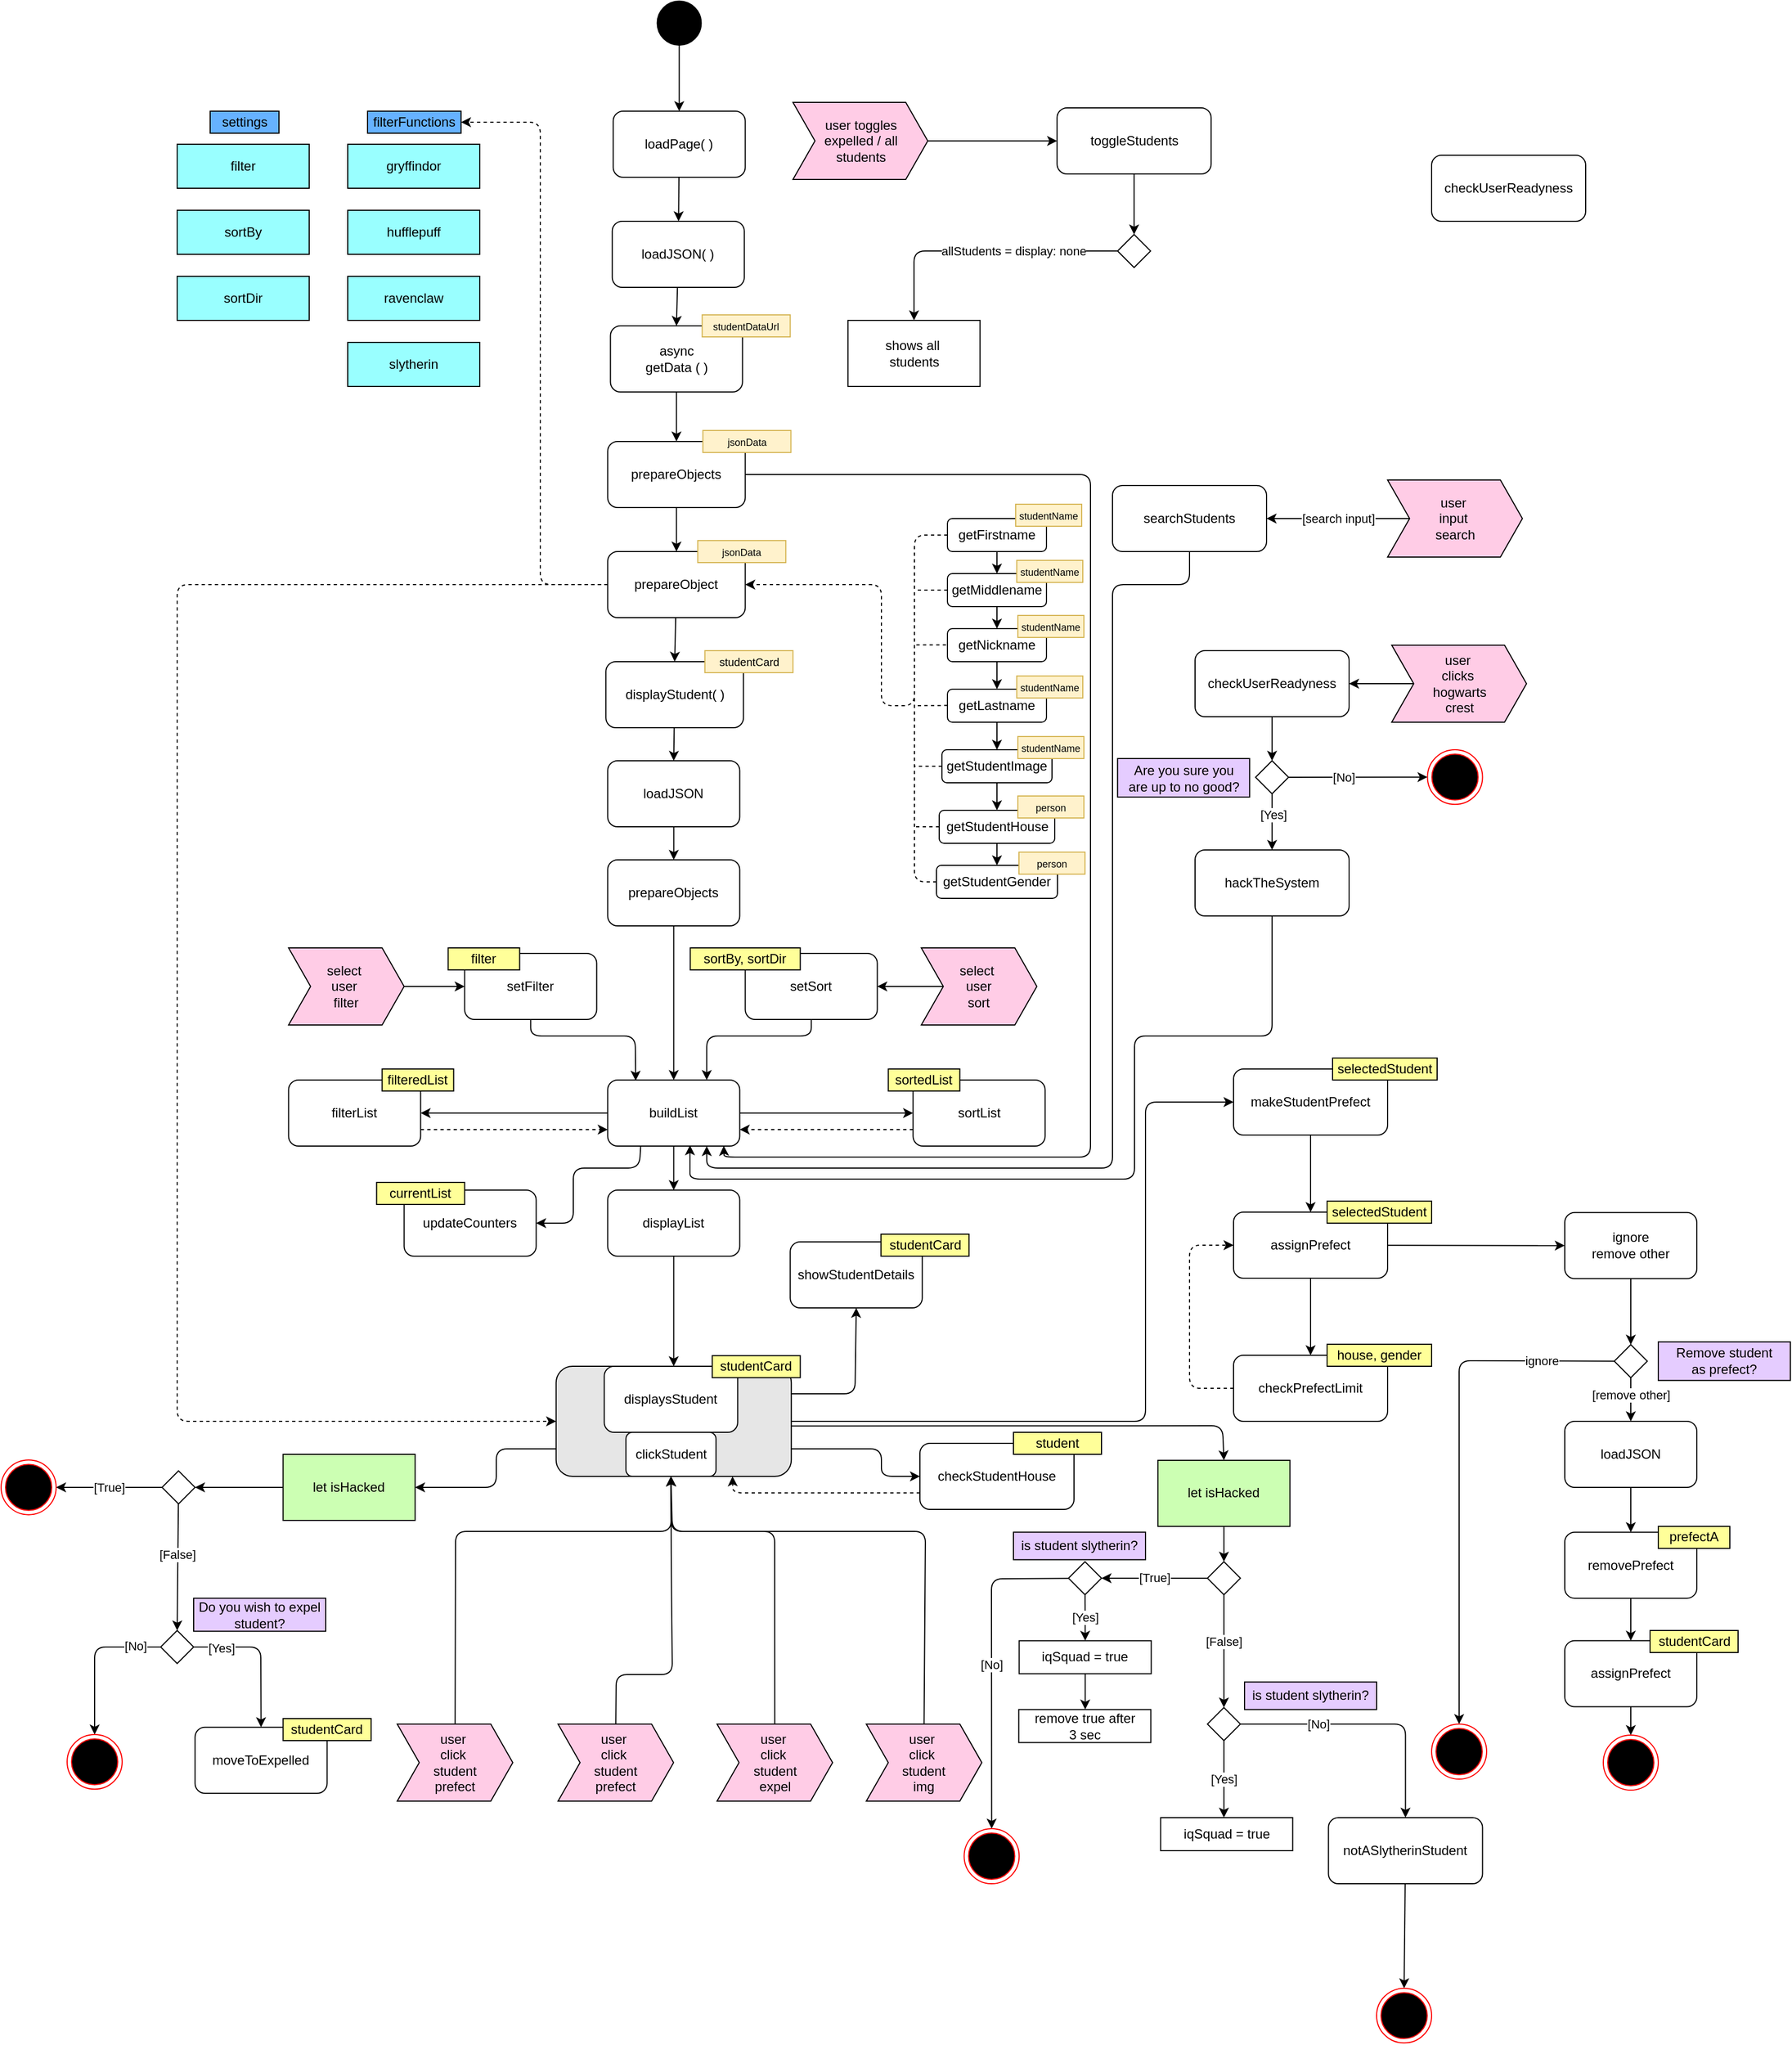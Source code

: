 <mxfile>
    <diagram name="Page-1" id="Lkjmjo3w-PD-YkwlmQaR">
        <mxGraphModel dx="2047" dy="1092" grid="1" gridSize="10" guides="1" tooltips="1" connect="1" arrows="1" fold="1" page="1" pageScale="1" pageWidth="850" pageHeight="1100" math="0" shadow="0">
            <root>
                <mxCell id="0"/>
                <mxCell id="1" parent="0"/>
                <mxCell id="229" style="edgeStyle=none;html=1;exitX=1;exitY=0.5;exitDx=0;exitDy=0;entryX=0;entryY=0.5;entryDx=0;entryDy=0;" parent="1" source="59" target="86" edge="1">
                    <mxGeometry relative="1" as="geometry">
                        <Array as="points">
                            <mxPoint x="1090" y="1530"/>
                            <mxPoint x="1090" y="1240"/>
                        </Array>
                    </mxGeometry>
                </mxCell>
                <mxCell id="291" style="edgeStyle=none;html=1;exitX=1;exitY=0.75;exitDx=0;exitDy=0;entryX=0;entryY=0.5;entryDx=0;entryDy=0;" parent="1" source="59" target="276" edge="1">
                    <mxGeometry relative="1" as="geometry">
                        <Array as="points">
                            <mxPoint x="850" y="1555"/>
                            <mxPoint x="850" y="1580"/>
                        </Array>
                    </mxGeometry>
                </mxCell>
                <mxCell id="326" style="edgeStyle=none;html=1;exitX=1;exitY=0.25;exitDx=0;exitDy=0;entryX=0.5;entryY=1;entryDx=0;entryDy=0;" parent="1" source="59" target="325" edge="1">
                    <mxGeometry relative="1" as="geometry">
                        <Array as="points">
                            <mxPoint x="826" y="1505"/>
                        </Array>
                    </mxGeometry>
                </mxCell>
                <mxCell id="343" style="edgeStyle=none;html=1;exitX=0;exitY=0.75;exitDx=0;exitDy=0;entryX=1;entryY=0.5;entryDx=0;entryDy=0;" edge="1" parent="1" source="59" target="342">
                    <mxGeometry relative="1" as="geometry">
                        <Array as="points">
                            <mxPoint x="500" y="1555"/>
                            <mxPoint x="500" y="1590"/>
                        </Array>
                    </mxGeometry>
                </mxCell>
                <mxCell id="365" style="edgeStyle=none;html=1;exitX=1;exitY=0.543;exitDx=0;exitDy=0;entryX=0.5;entryY=0;entryDx=0;entryDy=0;exitPerimeter=0;" edge="1" parent="1" source="59" target="353">
                    <mxGeometry relative="1" as="geometry">
                        <Array as="points">
                            <mxPoint x="1160" y="1534"/>
                        </Array>
                    </mxGeometry>
                </mxCell>
                <mxCell id="59" value="" style="rounded=1;whiteSpace=wrap;html=1;fillColor=#E6E6E6;" parent="1" vertex="1">
                    <mxGeometry x="554.37" y="1480" width="213.75" height="100" as="geometry"/>
                </mxCell>
                <mxCell id="11" value="" style="edgeStyle=none;html=1;" parent="1" source="2" target="5" edge="1">
                    <mxGeometry relative="1" as="geometry"/>
                </mxCell>
                <mxCell id="2" value="select&amp;nbsp;&lt;br&gt;user&amp;nbsp;&lt;br&gt;filter&lt;br&gt;" style="shape=step;perimeter=stepPerimeter;whiteSpace=wrap;html=1;fixedSize=1;fillColor=#FFCCE6;" parent="1" vertex="1">
                    <mxGeometry x="311.25" y="1100" width="105" height="70" as="geometry"/>
                </mxCell>
                <mxCell id="12" value="" style="edgeStyle=none;html=1;" parent="1" source="4" target="6" edge="1">
                    <mxGeometry relative="1" as="geometry"/>
                </mxCell>
                <mxCell id="4" value="select&amp;nbsp;&lt;br&gt;user&lt;br&gt;sort&lt;br&gt;" style="shape=step;perimeter=stepPerimeter;whiteSpace=wrap;html=1;fixedSize=1;fillColor=#FFCCE6;" parent="1" vertex="1">
                    <mxGeometry x="886.25" y="1100" width="105" height="70" as="geometry"/>
                </mxCell>
                <mxCell id="9" value="" style="edgeStyle=none;html=1;entryX=0.212;entryY=0.01;entryDx=0;entryDy=0;entryPerimeter=0;" parent="1" source="5" target="7" edge="1">
                    <mxGeometry relative="1" as="geometry">
                        <mxPoint x="626.25" y="1200" as="targetPoint"/>
                        <Array as="points">
                            <mxPoint x="531.25" y="1180"/>
                            <mxPoint x="626.25" y="1180"/>
                        </Array>
                    </mxGeometry>
                </mxCell>
                <mxCell id="5" value="setFilter" style="rounded=1;whiteSpace=wrap;html=1;fillColor=#FFFFFF;" parent="1" vertex="1">
                    <mxGeometry x="471.25" y="1105" width="120" height="60" as="geometry"/>
                </mxCell>
                <mxCell id="10" style="edgeStyle=none;html=1;entryX=0.75;entryY=0;entryDx=0;entryDy=0;" parent="1" source="6" target="7" edge="1">
                    <mxGeometry relative="1" as="geometry">
                        <Array as="points">
                            <mxPoint x="786.25" y="1180"/>
                            <mxPoint x="691.25" y="1180"/>
                        </Array>
                    </mxGeometry>
                </mxCell>
                <mxCell id="6" value="setSort" style="rounded=1;whiteSpace=wrap;html=1;fillColor=#FFFFFF;" parent="1" vertex="1">
                    <mxGeometry x="726.25" y="1105" width="120" height="60" as="geometry"/>
                </mxCell>
                <mxCell id="18" style="edgeStyle=none;html=1;entryX=1;entryY=0.5;entryDx=0;entryDy=0;exitX=0;exitY=0.5;exitDx=0;exitDy=0;" parent="1" source="7" target="14" edge="1">
                    <mxGeometry relative="1" as="geometry"/>
                </mxCell>
                <mxCell id="19" style="edgeStyle=none;html=1;entryX=0;entryY=0.5;entryDx=0;entryDy=0;exitX=1;exitY=0.5;exitDx=0;exitDy=0;" parent="1" source="7" target="16" edge="1">
                    <mxGeometry relative="1" as="geometry">
                        <Array as="points"/>
                    </mxGeometry>
                </mxCell>
                <mxCell id="36" value="" style="edgeStyle=none;html=1;" parent="1" source="7" target="35" edge="1">
                    <mxGeometry relative="1" as="geometry"/>
                </mxCell>
                <mxCell id="321" style="edgeStyle=none;html=1;exitX=0.25;exitY=1;exitDx=0;exitDy=0;entryX=1;entryY=0.5;entryDx=0;entryDy=0;" parent="1" source="7" target="320" edge="1">
                    <mxGeometry relative="1" as="geometry">
                        <Array as="points">
                            <mxPoint x="630" y="1300"/>
                            <mxPoint x="570" y="1300"/>
                            <mxPoint x="570" y="1350"/>
                        </Array>
                    </mxGeometry>
                </mxCell>
                <mxCell id="7" value="buildList" style="rounded=1;whiteSpace=wrap;html=1;fillColor=#FFFFFF;" parent="1" vertex="1">
                    <mxGeometry x="601.25" y="1220" width="120" height="60" as="geometry"/>
                </mxCell>
                <mxCell id="14" value="filterList" style="rounded=1;whiteSpace=wrap;html=1;fillColor=#FFFFFF;" parent="1" vertex="1">
                    <mxGeometry x="311.25" y="1220" width="120" height="60" as="geometry"/>
                </mxCell>
                <mxCell id="15" value="filteredList" style="rounded=0;whiteSpace=wrap;html=1;fillColor=#FFFF99;" parent="1" vertex="1">
                    <mxGeometry x="396.25" y="1210" width="65" height="20" as="geometry"/>
                </mxCell>
                <mxCell id="16" value="sortList" style="rounded=1;whiteSpace=wrap;html=1;fillColor=#FFFFFF;" parent="1" vertex="1">
                    <mxGeometry x="878.75" y="1220" width="120" height="60" as="geometry"/>
                </mxCell>
                <mxCell id="33" value="" style="html=1;labelBackgroundColor=#ffffff;startArrow=none;startFill=0;startSize=6;endArrow=classic;endFill=1;endSize=6;jettySize=auto;orthogonalLoop=1;strokeWidth=1;dashed=1;fontSize=14;exitX=0;exitY=0.75;exitDx=0;exitDy=0;entryX=1;entryY=0.75;entryDx=0;entryDy=0;" parent="1" source="16" target="7" edge="1">
                    <mxGeometry width="60" height="60" relative="1" as="geometry">
                        <mxPoint x="796.25" y="1150" as="sourcePoint"/>
                        <mxPoint x="856.25" y="1090" as="targetPoint"/>
                    </mxGeometry>
                </mxCell>
                <mxCell id="34" value="" style="html=1;labelBackgroundColor=#ffffff;startArrow=none;startFill=0;startSize=6;endArrow=classic;endFill=1;endSize=6;jettySize=auto;orthogonalLoop=1;strokeWidth=1;dashed=1;fontSize=14;exitX=1;exitY=0.75;exitDx=0;exitDy=0;entryX=0;entryY=0.75;entryDx=0;entryDy=0;" parent="1" source="14" target="7" edge="1">
                    <mxGeometry width="60" height="60" relative="1" as="geometry">
                        <mxPoint x="618.75" y="1300" as="sourcePoint"/>
                        <mxPoint x="461.25" y="1300" as="targetPoint"/>
                    </mxGeometry>
                </mxCell>
                <mxCell id="55" style="edgeStyle=none;html=1;entryX=0.5;entryY=0;entryDx=0;entryDy=0;" parent="1" source="35" target="59" edge="1">
                    <mxGeometry relative="1" as="geometry">
                        <mxPoint x="660" y="1490" as="targetPoint"/>
                    </mxGeometry>
                </mxCell>
                <mxCell id="35" value="displayList" style="rounded=1;whiteSpace=wrap;html=1;fillColor=#FFFFFF;" parent="1" vertex="1">
                    <mxGeometry x="601.25" y="1320" width="120" height="60" as="geometry"/>
                </mxCell>
                <mxCell id="37" value="filter" style="rounded=0;whiteSpace=wrap;html=1;fillColor=#99FFFF;" parent="1" vertex="1">
                    <mxGeometry x="210" y="370" width="120" height="40" as="geometry"/>
                </mxCell>
                <mxCell id="38" value="sortBy" style="rounded=0;whiteSpace=wrap;html=1;fillColor=#99FFFF;" parent="1" vertex="1">
                    <mxGeometry x="210" y="430" width="120" height="40" as="geometry"/>
                </mxCell>
                <mxCell id="39" value="sortDir" style="rounded=0;whiteSpace=wrap;html=1;fillColor=#99FFFF;" parent="1" vertex="1">
                    <mxGeometry x="210" y="490" width="120" height="40" as="geometry"/>
                </mxCell>
                <mxCell id="40" value="filter" style="rounded=0;whiteSpace=wrap;html=1;fillColor=#FFFF99;" parent="1" vertex="1">
                    <mxGeometry x="456.25" y="1100" width="65" height="20" as="geometry"/>
                </mxCell>
                <mxCell id="44" value="sortedList" style="rounded=0;whiteSpace=wrap;html=1;fillColor=#FFFF99;" parent="1" vertex="1">
                    <mxGeometry x="856.25" y="1210" width="65" height="20" as="geometry"/>
                </mxCell>
                <mxCell id="45" value="settings" style="rounded=0;whiteSpace=wrap;html=1;fillColor=#66B2FF;" parent="1" vertex="1">
                    <mxGeometry x="240" y="340" width="62.5" height="20" as="geometry"/>
                </mxCell>
                <mxCell id="46" value="sortBy, sortDir" style="rounded=0;whiteSpace=wrap;html=1;fillColor=#FFFF99;" parent="1" vertex="1">
                    <mxGeometry x="676.25" y="1100" width="100" height="20" as="geometry"/>
                </mxCell>
                <mxCell id="48" value="" style="edgeStyle=orthogonalEdgeStyle;rounded=0;orthogonalLoop=1;jettySize=auto;html=1;" parent="1" source="49" edge="1">
                    <mxGeometry relative="1" as="geometry">
                        <mxPoint x="661.25" y="1020" as="targetPoint"/>
                    </mxGeometry>
                </mxCell>
                <mxCell id="49" value="loadJSON" style="rounded=1;whiteSpace=wrap;html=1;fillColor=#FFFFFF;" parent="1" vertex="1">
                    <mxGeometry x="601.25" y="930" width="120" height="60" as="geometry"/>
                </mxCell>
                <mxCell id="52" style="edgeStyle=none;html=1;entryX=0.5;entryY=0;entryDx=0;entryDy=0;" parent="1" source="50" target="7" edge="1">
                    <mxGeometry relative="1" as="geometry"/>
                </mxCell>
                <mxCell id="50" value="prepareObjects" style="rounded=1;whiteSpace=wrap;html=1;fillColor=#FFFFFF;" parent="1" vertex="1">
                    <mxGeometry x="601.25" y="1020" width="120" height="60" as="geometry"/>
                </mxCell>
                <mxCell id="53" value="displaysStudent" style="rounded=1;whiteSpace=wrap;html=1;fillColor=#FFFFFF;" parent="1" vertex="1">
                    <mxGeometry x="598.12" y="1480" width="121.25" height="60" as="geometry"/>
                </mxCell>
                <mxCell id="54" value="studentCard" style="rounded=0;whiteSpace=wrap;html=1;fillColor=#FFFF99;" parent="1" vertex="1">
                    <mxGeometry x="696.25" y="1470.36" width="80" height="20" as="geometry"/>
                </mxCell>
                <mxCell id="60" value="clickStudent" style="rounded=1;whiteSpace=wrap;html=1;fillColor=#FFFFFF;" parent="1" vertex="1">
                    <mxGeometry x="617.81" y="1540" width="81.88" height="40" as="geometry"/>
                </mxCell>
                <mxCell id="110" value="" style="edgeStyle=none;html=1;" parent="1" source="86" edge="1">
                    <mxGeometry relative="1" as="geometry">
                        <mxPoint x="1240" y="1340" as="targetPoint"/>
                    </mxGeometry>
                </mxCell>
                <mxCell id="86" value="makeStudentPrefect" style="rounded=1;whiteSpace=wrap;html=1;fillColor=#FFFFFF;" parent="1" vertex="1">
                    <mxGeometry x="1170" y="1210" width="140" height="60" as="geometry"/>
                </mxCell>
                <mxCell id="162" style="edgeStyle=none;html=1;exitX=0;exitY=0.5;exitDx=0;exitDy=0;entryX=0.5;entryY=0;entryDx=0;entryDy=0;startArrow=none;" parent="1" source="179" target="161" edge="1">
                    <mxGeometry relative="1" as="geometry">
                        <Array as="points">
                            <mxPoint x="1375" y="1475"/>
                        </Array>
                    </mxGeometry>
                </mxCell>
                <mxCell id="196" value="ignore" style="edgeLabel;html=1;align=center;verticalAlign=middle;resizable=0;points=[];" parent="162" connectable="0" vertex="1">
                    <mxGeometry x="-0.638" y="1" relative="1" as="geometry">
                        <mxPoint x="19" y="-1" as="offset"/>
                    </mxGeometry>
                </mxCell>
                <mxCell id="197" style="edgeStyle=none;html=1;entryX=0.5;entryY=0;entryDx=0;entryDy=0;" parent="1" source="88" target="179" edge="1">
                    <mxGeometry relative="1" as="geometry"/>
                </mxCell>
                <mxCell id="88" value="ignore&lt;br&gt;remove other" style="rounded=1;whiteSpace=wrap;html=1;fillColor=#FFFFFF;" parent="1" vertex="1">
                    <mxGeometry x="1471" y="1340.36" width="120" height="60" as="geometry"/>
                </mxCell>
                <mxCell id="228" value="" style="edgeStyle=none;html=1;" parent="1" source="109" target="60" edge="1">
                    <mxGeometry relative="1" as="geometry">
                        <Array as="points">
                            <mxPoint x="463" y="1630"/>
                            <mxPoint x="659" y="1630"/>
                        </Array>
                    </mxGeometry>
                </mxCell>
                <mxCell id="109" value="user&amp;nbsp;&lt;br&gt;click&amp;nbsp;&lt;br&gt;student&lt;br&gt;prefect&lt;br&gt;" style="shape=step;perimeter=stepPerimeter;whiteSpace=wrap;html=1;fixedSize=1;fillColor=#FFCCE6;" parent="1" vertex="1">
                    <mxGeometry x="410" y="1805" width="105" height="70" as="geometry"/>
                </mxCell>
                <mxCell id="145" value="" style="edgeStyle=none;html=1;entryX=0;entryY=0.5;entryDx=0;entryDy=0;" parent="1" source="144" target="88" edge="1">
                    <mxGeometry relative="1" as="geometry">
                        <mxPoint x="1350" y="1410" as="targetPoint"/>
                    </mxGeometry>
                </mxCell>
                <mxCell id="153" style="edgeStyle=none;html=1;entryX=0.5;entryY=0;entryDx=0;entryDy=0;" parent="1" source="144" target="148" edge="1">
                    <mxGeometry relative="1" as="geometry"/>
                </mxCell>
                <mxCell id="144" value="assignPrefect" style="rounded=1;whiteSpace=wrap;html=1;fillColor=#FFFFFF;" parent="1" vertex="1">
                    <mxGeometry x="1170" y="1340" width="140" height="60" as="geometry"/>
                </mxCell>
                <mxCell id="148" value="checkPrefectLimit" style="rounded=1;whiteSpace=wrap;html=1;fillColor=#FFFFFF;" parent="1" vertex="1">
                    <mxGeometry x="1170" y="1470" width="140" height="60" as="geometry"/>
                </mxCell>
                <mxCell id="142" value="house, gender" style="rounded=0;whiteSpace=wrap;html=1;fillColor=#FFFF99;" parent="1" vertex="1">
                    <mxGeometry x="1255" y="1460" width="95" height="20" as="geometry"/>
                </mxCell>
                <mxCell id="152" value="" style="html=1;labelBackgroundColor=#ffffff;startArrow=none;startFill=0;startSize=6;endArrow=classic;endFill=1;endSize=6;jettySize=auto;orthogonalLoop=1;strokeWidth=1;dashed=1;fontSize=14;exitX=0;exitY=0.5;exitDx=0;exitDy=0;entryX=0;entryY=0.5;entryDx=0;entryDy=0;" parent="1" source="148" target="144" edge="1">
                    <mxGeometry width="60" height="60" relative="1" as="geometry">
                        <mxPoint x="1000" y="1460" as="sourcePoint"/>
                        <mxPoint x="1130" y="1380" as="targetPoint"/>
                        <Array as="points">
                            <mxPoint x="1130" y="1500"/>
                            <mxPoint x="1130" y="1370"/>
                        </Array>
                    </mxGeometry>
                </mxCell>
                <mxCell id="155" value="selectedStudent" style="rounded=0;whiteSpace=wrap;html=1;fillColor=#FFFF99;" parent="1" vertex="1">
                    <mxGeometry x="1255" y="1330" width="95" height="20" as="geometry"/>
                </mxCell>
                <mxCell id="156" value="selectedStudent" style="rounded=0;whiteSpace=wrap;html=1;fillColor=#FFFF99;" parent="1" vertex="1">
                    <mxGeometry x="1260" y="1200" width="95" height="20" as="geometry"/>
                </mxCell>
                <mxCell id="170" style="edgeStyle=none;html=1;entryX=0.5;entryY=0;entryDx=0;entryDy=0;" parent="1" source="157" target="165" edge="1">
                    <mxGeometry relative="1" as="geometry"/>
                </mxCell>
                <mxCell id="157" value="loadJSON" style="rounded=1;whiteSpace=wrap;html=1;fillColor=#FFFFFF;" parent="1" vertex="1">
                    <mxGeometry x="1471" y="1530" width="120" height="60" as="geometry"/>
                </mxCell>
                <mxCell id="161" value="" style="ellipse;html=1;shape=endState;fillColor=#000000;strokeColor=#ff0000;" parent="1" vertex="1">
                    <mxGeometry x="1350" y="1805.0" width="50" height="50" as="geometry"/>
                </mxCell>
                <mxCell id="171" style="edgeStyle=none;html=1;entryX=0.5;entryY=0;entryDx=0;entryDy=0;" parent="1" source="165" target="167" edge="1">
                    <mxGeometry relative="1" as="geometry"/>
                </mxCell>
                <mxCell id="165" value="removePrefect" style="rounded=1;whiteSpace=wrap;html=1;fillColor=#FFFFFF;" parent="1" vertex="1">
                    <mxGeometry x="1471" y="1630.71" width="120" height="60" as="geometry"/>
                </mxCell>
                <mxCell id="166" value="prefectA" style="rounded=0;whiteSpace=wrap;html=1;fillColor=#FFFF99;" parent="1" vertex="1">
                    <mxGeometry x="1556" y="1625.42" width="65" height="20" as="geometry"/>
                </mxCell>
                <mxCell id="194" value="" style="edgeStyle=none;html=1;" parent="1" source="167" target="192" edge="1">
                    <mxGeometry relative="1" as="geometry"/>
                </mxCell>
                <mxCell id="167" value="assignPrefect" style="rounded=1;whiteSpace=wrap;html=1;fillColor=#FFFFFF;" parent="1" vertex="1">
                    <mxGeometry x="1471" y="1729.29" width="120" height="60" as="geometry"/>
                </mxCell>
                <mxCell id="168" value="studentCard" style="rounded=0;whiteSpace=wrap;html=1;fillColor=#FFFF99;" parent="1" vertex="1">
                    <mxGeometry x="1548.5" y="1720" width="80" height="20" as="geometry"/>
                </mxCell>
                <mxCell id="181" value="" style="edgeStyle=none;html=1;" parent="1" source="179" target="157" edge="1">
                    <mxGeometry relative="1" as="geometry"/>
                </mxCell>
                <mxCell id="182" value="[remove other]" style="edgeLabel;html=1;align=center;verticalAlign=middle;resizable=0;points=[];" parent="181" connectable="0" vertex="1">
                    <mxGeometry x="-0.556" relative="1" as="geometry">
                        <mxPoint y="6" as="offset"/>
                    </mxGeometry>
                </mxCell>
                <mxCell id="179" value="" style="rhombus;whiteSpace=wrap;html=1;fillColor=none;" parent="1" vertex="1">
                    <mxGeometry x="1516" y="1460.36" width="30" height="30" as="geometry"/>
                </mxCell>
                <mxCell id="192" value="" style="ellipse;html=1;shape=endState;fillColor=#000000;strokeColor=#ff0000;" parent="1" vertex="1">
                    <mxGeometry x="1506" y="1815.0" width="50" height="50" as="geometry"/>
                </mxCell>
                <mxCell id="198" value="" style="edgeStyle=orthogonalEdgeStyle;rounded=0;orthogonalLoop=1;jettySize=auto;html=1;fontSize=9;" parent="1" source="199" target="201" edge="1">
                    <mxGeometry relative="1" as="geometry"/>
                </mxCell>
                <mxCell id="199" value="" style="ellipse;whiteSpace=wrap;html=1;aspect=fixed;fillColor=#000000;" parent="1" vertex="1">
                    <mxGeometry x="646.25" y="240" width="40" height="40" as="geometry"/>
                </mxCell>
                <mxCell id="232" value="" style="edgeStyle=none;html=1;" parent="1" source="201" target="203" edge="1">
                    <mxGeometry relative="1" as="geometry"/>
                </mxCell>
                <mxCell id="201" value="loadPage( )" style="rounded=1;whiteSpace=wrap;html=1;fillColor=#FFFFFF;" parent="1" vertex="1">
                    <mxGeometry x="606.25" y="340" width="120" height="60" as="geometry"/>
                </mxCell>
                <mxCell id="234" style="edgeStyle=none;html=1;entryX=0.5;entryY=0;entryDx=0;entryDy=0;" parent="1" source="203" target="205" edge="1">
                    <mxGeometry relative="1" as="geometry"/>
                </mxCell>
                <mxCell id="203" value="loadJSON( )" style="rounded=1;whiteSpace=wrap;html=1;fillColor=#FFFFFF;" parent="1" vertex="1">
                    <mxGeometry x="605.38" y="440" width="120" height="60" as="geometry"/>
                </mxCell>
                <mxCell id="235" style="edgeStyle=none;html=1;entryX=0.5;entryY=0;entryDx=0;entryDy=0;" parent="1" source="205" target="209" edge="1">
                    <mxGeometry relative="1" as="geometry"/>
                </mxCell>
                <mxCell id="205" value="async&lt;br&gt;getData ( )" style="rounded=1;whiteSpace=wrap;html=1;fillColor=#FFFFFF;" parent="1" vertex="1">
                    <mxGeometry x="603.75" y="535" width="120" height="60" as="geometry"/>
                </mxCell>
                <mxCell id="236" style="edgeStyle=none;html=1;entryX=0.5;entryY=0;entryDx=0;entryDy=0;" parent="1" source="209" target="226" edge="1">
                    <mxGeometry relative="1" as="geometry"/>
                </mxCell>
                <mxCell id="239" style="edgeStyle=none;html=1;entryX=0.879;entryY=0.996;entryDx=0;entryDy=0;exitX=1;exitY=0.5;exitDx=0;exitDy=0;entryPerimeter=0;" parent="1" source="209" target="7" edge="1">
                    <mxGeometry relative="1" as="geometry">
                        <Array as="points">
                            <mxPoint x="1040" y="670"/>
                            <mxPoint x="1040" y="1290"/>
                            <mxPoint x="707" y="1290"/>
                        </Array>
                    </mxGeometry>
                </mxCell>
                <mxCell id="209" value="prepareObjects" style="rounded=1;whiteSpace=wrap;html=1;fillColor=#FFFFFF;" parent="1" vertex="1">
                    <mxGeometry x="601.25" y="640" width="125" height="60" as="geometry"/>
                </mxCell>
                <mxCell id="210" value="&lt;font style=&quot;font-size: 9px;&quot;&gt;jsonData&lt;/font&gt;" style="rounded=0;whiteSpace=wrap;html=1;fillColor=#fff2cc;strokeColor=#d6b656;" parent="1" vertex="1">
                    <mxGeometry x="687.75" y="630" width="80" height="20" as="geometry"/>
                </mxCell>
                <mxCell id="238" style="edgeStyle=none;html=1;entryX=0.5;entryY=0;entryDx=0;entryDy=0;" parent="1" source="213" target="49" edge="1">
                    <mxGeometry relative="1" as="geometry"/>
                </mxCell>
                <mxCell id="213" value="displayStudent( )" style="rounded=1;whiteSpace=wrap;html=1;fillColor=#FFFFFF;" parent="1" vertex="1">
                    <mxGeometry x="599.62" y="840" width="125" height="60" as="geometry"/>
                </mxCell>
                <mxCell id="214" value="&lt;font size=&quot;1&quot;&gt;studentCard&lt;/font&gt;" style="rounded=0;whiteSpace=wrap;html=1;fillColor=#fff2cc;strokeColor=#d6b656;" parent="1" vertex="1">
                    <mxGeometry x="689.62" y="830" width="80" height="20" as="geometry"/>
                </mxCell>
                <mxCell id="215" value="&lt;font style=&quot;font-size: 9px;&quot;&gt;studentDataUrl&lt;/font&gt;" style="rounded=0;whiteSpace=wrap;html=1;fillColor=#fff2cc;strokeColor=#d6b656;" parent="1" vertex="1">
                    <mxGeometry x="687.12" y="525" width="80" height="20" as="geometry"/>
                </mxCell>
                <mxCell id="221" value="gryffindor" style="rounded=0;whiteSpace=wrap;html=1;fillColor=#99FFFF;" parent="1" vertex="1">
                    <mxGeometry x="365" y="370" width="120" height="40" as="geometry"/>
                </mxCell>
                <mxCell id="222" value="hufflepuff" style="rounded=0;whiteSpace=wrap;html=1;fillColor=#99FFFF;" parent="1" vertex="1">
                    <mxGeometry x="365" y="430" width="120" height="40" as="geometry"/>
                </mxCell>
                <mxCell id="223" value="ravenclaw" style="rounded=0;whiteSpace=wrap;html=1;fillColor=#99FFFF;" parent="1" vertex="1">
                    <mxGeometry x="365" y="490" width="120" height="40" as="geometry"/>
                </mxCell>
                <mxCell id="224" value="filterFunctions" style="rounded=0;whiteSpace=wrap;html=1;fillColor=#66B2FF;" parent="1" vertex="1">
                    <mxGeometry x="383" y="340" width="85" height="20" as="geometry"/>
                </mxCell>
                <mxCell id="225" value="slytherin" style="rounded=0;whiteSpace=wrap;html=1;fillColor=#99FFFF;" parent="1" vertex="1">
                    <mxGeometry x="365" y="550" width="120" height="40" as="geometry"/>
                </mxCell>
                <mxCell id="237" style="edgeStyle=none;html=1;entryX=0.5;entryY=0;entryDx=0;entryDy=0;" parent="1" source="226" target="213" edge="1">
                    <mxGeometry relative="1" as="geometry"/>
                </mxCell>
                <mxCell id="226" value="prepareObject" style="rounded=1;whiteSpace=wrap;html=1;fillColor=#FFFFFF;" parent="1" vertex="1">
                    <mxGeometry x="601.25" y="740" width="125" height="60" as="geometry"/>
                </mxCell>
                <mxCell id="227" value="&lt;font style=&quot;font-size: 9px;&quot;&gt;jsonData&lt;/font&gt;" style="rounded=0;whiteSpace=wrap;html=1;fillColor=#fff2cc;strokeColor=#d6b656;" parent="1" vertex="1">
                    <mxGeometry x="683.12" y="730" width="80" height="20" as="geometry"/>
                </mxCell>
                <mxCell id="231" value="" style="html=1;labelBackgroundColor=#ffffff;startArrow=none;startFill=0;startSize=6;endArrow=classic;endFill=1;endSize=6;jettySize=auto;orthogonalLoop=1;strokeWidth=1;dashed=1;fontSize=14;exitX=0;exitY=0.5;exitDx=0;exitDy=0;entryX=1;entryY=0.5;entryDx=0;entryDy=0;" parent="1" source="226" target="224" edge="1">
                    <mxGeometry width="60" height="60" relative="1" as="geometry">
                        <mxPoint x="490" y="990" as="sourcePoint"/>
                        <mxPoint x="510" y="340" as="targetPoint"/>
                        <Array as="points">
                            <mxPoint x="540" y="770"/>
                            <mxPoint x="540" y="350"/>
                        </Array>
                    </mxGeometry>
                </mxCell>
                <mxCell id="240" value="" style="html=1;labelBackgroundColor=#ffffff;startArrow=none;startFill=0;startSize=6;endArrow=classic;endFill=1;endSize=6;jettySize=auto;orthogonalLoop=1;strokeWidth=1;dashed=1;fontSize=14;exitX=0;exitY=0.5;exitDx=0;exitDy=0;entryX=0;entryY=0.5;entryDx=0;entryDy=0;" parent="1" source="226" target="59" edge="1">
                    <mxGeometry width="60" height="60" relative="1" as="geometry">
                        <mxPoint x="310" y="660" as="sourcePoint"/>
                        <mxPoint x="370" y="600" as="targetPoint"/>
                        <Array as="points">
                            <mxPoint x="210" y="770"/>
                            <mxPoint x="210" y="1530"/>
                        </Array>
                    </mxGeometry>
                </mxCell>
                <mxCell id="252" style="edgeStyle=none;html=1;entryX=0.5;entryY=0;entryDx=0;entryDy=0;" parent="1" source="241" target="242" edge="1">
                    <mxGeometry relative="1" as="geometry"/>
                </mxCell>
                <mxCell id="241" value="getFirstname" style="rounded=1;whiteSpace=wrap;html=1;fillColor=#FFFFFF;" parent="1" vertex="1">
                    <mxGeometry x="910" y="710" width="90" height="30" as="geometry"/>
                </mxCell>
                <mxCell id="253" style="edgeStyle=none;html=1;entryX=0.5;entryY=0;entryDx=0;entryDy=0;" parent="1" source="242" target="243" edge="1">
                    <mxGeometry relative="1" as="geometry"/>
                </mxCell>
                <mxCell id="242" value="getMiddlename" style="rounded=1;whiteSpace=wrap;html=1;fillColor=#FFFFFF;" parent="1" vertex="1">
                    <mxGeometry x="910" y="760" width="90" height="30" as="geometry"/>
                </mxCell>
                <mxCell id="254" style="edgeStyle=none;html=1;" parent="1" source="243" target="244" edge="1">
                    <mxGeometry relative="1" as="geometry"/>
                </mxCell>
                <mxCell id="243" value="getNickname" style="rounded=1;whiteSpace=wrap;html=1;fillColor=#FFFFFF;" parent="1" vertex="1">
                    <mxGeometry x="910" y="810" width="90" height="30" as="geometry"/>
                </mxCell>
                <mxCell id="255" style="edgeStyle=none;html=1;entryX=0.5;entryY=0;entryDx=0;entryDy=0;" parent="1" source="244" target="245" edge="1">
                    <mxGeometry relative="1" as="geometry"/>
                </mxCell>
                <mxCell id="244" value="getLastname" style="rounded=1;whiteSpace=wrap;html=1;fillColor=#FFFFFF;" parent="1" vertex="1">
                    <mxGeometry x="910" y="865" width="90" height="30" as="geometry"/>
                </mxCell>
                <mxCell id="256" style="edgeStyle=none;html=1;entryX=0.5;entryY=0;entryDx=0;entryDy=0;" parent="1" source="245" target="246" edge="1">
                    <mxGeometry relative="1" as="geometry"/>
                </mxCell>
                <mxCell id="245" value="getStudentImage" style="rounded=1;whiteSpace=wrap;html=1;fillColor=#FFFFFF;" parent="1" vertex="1">
                    <mxGeometry x="905" y="920" width="100" height="30" as="geometry"/>
                </mxCell>
                <mxCell id="257" style="edgeStyle=none;html=1;" parent="1" source="246" target="247" edge="1">
                    <mxGeometry relative="1" as="geometry"/>
                </mxCell>
                <mxCell id="246" value="getStudentHouse" style="rounded=1;whiteSpace=wrap;html=1;fillColor=#FFFFFF;" parent="1" vertex="1">
                    <mxGeometry x="902.5" y="975" width="105" height="30" as="geometry"/>
                </mxCell>
                <mxCell id="247" value="getStudentGender" style="rounded=1;whiteSpace=wrap;html=1;fillColor=#FFFFFF;" parent="1" vertex="1">
                    <mxGeometry x="900" y="1025" width="110" height="30" as="geometry"/>
                </mxCell>
                <mxCell id="258" value="" style="html=1;labelBackgroundColor=#ffffff;startArrow=none;startFill=0;startSize=6;endArrow=classic;endFill=1;endSize=6;jettySize=auto;orthogonalLoop=1;strokeWidth=1;dashed=1;fontSize=14;exitX=0;exitY=0.5;exitDx=0;exitDy=0;entryX=1;entryY=0.5;entryDx=0;entryDy=0;" parent="1" source="241" target="226" edge="1">
                    <mxGeometry width="60" height="60" relative="1" as="geometry">
                        <mxPoint x="830" y="700" as="sourcePoint"/>
                        <mxPoint x="890" y="640" as="targetPoint"/>
                        <Array as="points">
                            <mxPoint x="880" y="725"/>
                            <mxPoint x="880" y="880"/>
                            <mxPoint x="850" y="880"/>
                            <mxPoint x="850" y="770"/>
                        </Array>
                    </mxGeometry>
                </mxCell>
                <mxCell id="260" value="" style="endArrow=none;dashed=1;html=1;exitX=0;exitY=0.5;exitDx=0;exitDy=0;" parent="1" source="242" edge="1">
                    <mxGeometry width="50" height="50" relative="1" as="geometry">
                        <mxPoint x="830" y="690" as="sourcePoint"/>
                        <mxPoint x="880" y="775" as="targetPoint"/>
                    </mxGeometry>
                </mxCell>
                <mxCell id="262" value="" style="endArrow=none;dashed=1;html=1;exitX=0;exitY=0.5;exitDx=0;exitDy=0;" parent="1" edge="1">
                    <mxGeometry width="50" height="50" relative="1" as="geometry">
                        <mxPoint x="908.75" y="824.79" as="sourcePoint"/>
                        <mxPoint x="878.75" y="824.79" as="targetPoint"/>
                    </mxGeometry>
                </mxCell>
                <mxCell id="263" value="" style="endArrow=none;dashed=1;html=1;exitX=0;exitY=0.5;exitDx=0;exitDy=0;" parent="1" edge="1">
                    <mxGeometry width="50" height="50" relative="1" as="geometry">
                        <mxPoint x="910" y="879.79" as="sourcePoint"/>
                        <mxPoint x="880" y="880" as="targetPoint"/>
                    </mxGeometry>
                </mxCell>
                <mxCell id="264" value="" style="endArrow=none;dashed=1;html=1;exitX=0;exitY=0.5;exitDx=0;exitDy=0;" parent="1" source="247" edge="1">
                    <mxGeometry width="50" height="50" relative="1" as="geometry">
                        <mxPoint x="850" y="920" as="sourcePoint"/>
                        <mxPoint x="880" y="870" as="targetPoint"/>
                        <Array as="points">
                            <mxPoint x="880" y="1040"/>
                        </Array>
                    </mxGeometry>
                </mxCell>
                <mxCell id="265" value="" style="endArrow=none;dashed=1;html=1;exitX=0;exitY=0.5;exitDx=0;exitDy=0;" parent="1" source="245" edge="1">
                    <mxGeometry width="50" height="50" relative="1" as="geometry">
                        <mxPoint x="850" y="920" as="sourcePoint"/>
                        <mxPoint x="880" y="935" as="targetPoint"/>
                    </mxGeometry>
                </mxCell>
                <mxCell id="266" value="" style="endArrow=none;dashed=1;html=1;exitX=0;exitY=0.5;exitDx=0;exitDy=0;" parent="1" source="246" edge="1">
                    <mxGeometry width="50" height="50" relative="1" as="geometry">
                        <mxPoint x="850" y="920" as="sourcePoint"/>
                        <mxPoint x="880" y="990" as="targetPoint"/>
                    </mxGeometry>
                </mxCell>
                <mxCell id="267" value="&lt;font style=&quot;font-size: 9px;&quot;&gt;studentName&lt;/font&gt;" style="rounded=0;whiteSpace=wrap;html=1;fillColor=#fff2cc;strokeColor=#d6b656;" parent="1" vertex="1">
                    <mxGeometry x="972" y="697" width="60" height="20" as="geometry"/>
                </mxCell>
                <mxCell id="268" value="&lt;font style=&quot;font-size: 9px;&quot;&gt;studentName&lt;/font&gt;" style="rounded=0;whiteSpace=wrap;html=1;fillColor=#fff2cc;strokeColor=#d6b656;" parent="1" vertex="1">
                    <mxGeometry x="973" y="748" width="60" height="20" as="geometry"/>
                </mxCell>
                <mxCell id="269" value="&lt;font style=&quot;font-size: 9px;&quot;&gt;studentName&lt;/font&gt;" style="rounded=0;whiteSpace=wrap;html=1;fillColor=#fff2cc;strokeColor=#d6b656;" parent="1" vertex="1">
                    <mxGeometry x="974" y="798" width="60" height="20" as="geometry"/>
                </mxCell>
                <mxCell id="270" value="&lt;font style=&quot;font-size: 9px;&quot;&gt;studentName&lt;/font&gt;" style="rounded=0;whiteSpace=wrap;html=1;fillColor=#fff2cc;strokeColor=#d6b656;" parent="1" vertex="1">
                    <mxGeometry x="973" y="853" width="60" height="20" as="geometry"/>
                </mxCell>
                <mxCell id="271" value="&lt;font style=&quot;font-size: 9px;&quot;&gt;studentName&lt;/font&gt;" style="rounded=0;whiteSpace=wrap;html=1;fillColor=#fff2cc;strokeColor=#d6b656;" parent="1" vertex="1">
                    <mxGeometry x="974" y="908" width="60" height="20" as="geometry"/>
                </mxCell>
                <mxCell id="272" value="&lt;font style=&quot;font-size: 9px;&quot;&gt;person&lt;/font&gt;" style="rounded=0;whiteSpace=wrap;html=1;fillColor=#fff2cc;strokeColor=#d6b656;" parent="1" vertex="1">
                    <mxGeometry x="974" y="962" width="60" height="20" as="geometry"/>
                </mxCell>
                <mxCell id="273" value="&lt;font style=&quot;font-size: 9px;&quot;&gt;person&lt;/font&gt;" style="rounded=0;whiteSpace=wrap;html=1;fillColor=#fff2cc;strokeColor=#d6b656;" parent="1" vertex="1">
                    <mxGeometry x="975" y="1013" width="60" height="20" as="geometry"/>
                </mxCell>
                <mxCell id="275" style="edgeStyle=none;html=1;entryX=0.5;entryY=1;entryDx=0;entryDy=0;exitX=0.5;exitY=0;exitDx=0;exitDy=0;" parent="1" source="274" target="60" edge="1">
                    <mxGeometry relative="1" as="geometry">
                        <Array as="points">
                            <mxPoint x="609" y="1760"/>
                            <mxPoint x="660" y="1760"/>
                            <mxPoint x="659" y="1660"/>
                        </Array>
                    </mxGeometry>
                </mxCell>
                <mxCell id="274" value="user&amp;nbsp;&lt;br&gt;click&amp;nbsp;&lt;br&gt;student&lt;br&gt;prefect&lt;br&gt;" style="shape=step;perimeter=stepPerimeter;whiteSpace=wrap;html=1;fixedSize=1;fillColor=#FFCCE6;" parent="1" vertex="1">
                    <mxGeometry x="556.12" y="1805" width="105" height="70" as="geometry"/>
                </mxCell>
                <mxCell id="276" value="checkStudentHouse" style="rounded=1;whiteSpace=wrap;html=1;fillColor=#FFFFFF;" parent="1" vertex="1">
                    <mxGeometry x="885" y="1550" width="140" height="60" as="geometry"/>
                </mxCell>
                <mxCell id="281" value="[Yes]" style="edgeStyle=none;html=1;exitX=0.5;exitY=1;exitDx=0;exitDy=0;entryX=0.5;entryY=0;entryDx=0;entryDy=0;" parent="1" source="278" edge="1">
                    <mxGeometry relative="1" as="geometry">
                        <mxPoint x="1161.25" y="1890" as="targetPoint"/>
                    </mxGeometry>
                </mxCell>
                <mxCell id="283" style="edgeStyle=none;html=1;entryX=0.5;entryY=0;entryDx=0;entryDy=0;" parent="1" source="278" edge="1">
                    <mxGeometry relative="1" as="geometry">
                        <mxPoint x="1326.25" y="1890" as="targetPoint"/>
                        <Array as="points">
                            <mxPoint x="1326.25" y="1805"/>
                        </Array>
                    </mxGeometry>
                </mxCell>
                <mxCell id="286" value="[No]" style="edgeLabel;html=1;align=center;verticalAlign=middle;resizable=0;points=[];" parent="283" vertex="1" connectable="0">
                    <mxGeometry x="-0.506" y="-3" relative="1" as="geometry">
                        <mxPoint x="12" y="-3" as="offset"/>
                    </mxGeometry>
                </mxCell>
                <mxCell id="278" value="" style="rhombus;whiteSpace=wrap;html=1;fillColor=none;" parent="1" vertex="1">
                    <mxGeometry x="1146.25" y="1790.0" width="30" height="30" as="geometry"/>
                </mxCell>
                <mxCell id="290" style="edgeStyle=none;html=1;entryX=0.5;entryY=0;entryDx=0;entryDy=0;" parent="1" source="288" target="289" edge="1">
                    <mxGeometry relative="1" as="geometry"/>
                </mxCell>
                <mxCell id="288" value="notASlytherinStudent" style="rounded=1;whiteSpace=wrap;html=1;fillColor=#FFFFFF;" parent="1" vertex="1">
                    <mxGeometry x="1256.25" y="1890" width="140" height="60" as="geometry"/>
                </mxCell>
                <mxCell id="289" value="" style="ellipse;html=1;shape=endState;fillColor=#000000;strokeColor=#ff0000;" parent="1" vertex="1">
                    <mxGeometry x="1300" y="2045" width="50" height="49.65" as="geometry"/>
                </mxCell>
                <mxCell id="292" value="" style="html=1;labelBackgroundColor=#ffffff;startArrow=none;startFill=0;startSize=6;endArrow=classic;endFill=1;endSize=6;jettySize=auto;orthogonalLoop=1;strokeWidth=1;dashed=1;fontSize=14;exitX=0;exitY=0.75;exitDx=0;exitDy=0;entryX=0.75;entryY=1;entryDx=0;entryDy=0;" parent="1" source="276" target="59" edge="1">
                    <mxGeometry width="60" height="60" relative="1" as="geometry">
                        <mxPoint x="905" y="1710" as="sourcePoint"/>
                        <mxPoint x="965" y="1650" as="targetPoint"/>
                        <Array as="points">
                            <mxPoint x="715" y="1595"/>
                        </Array>
                    </mxGeometry>
                </mxCell>
                <mxCell id="294" value="iqSquad = true" style="rounded=0;whiteSpace=wrap;html=1;" parent="1" vertex="1">
                    <mxGeometry x="1103.75" y="1890" width="120" height="30" as="geometry"/>
                </mxCell>
                <mxCell id="295" value="student" style="rounded=0;whiteSpace=wrap;html=1;fillColor=#FFFF99;" parent="1" vertex="1">
                    <mxGeometry x="970" y="1540" width="80" height="20" as="geometry"/>
                </mxCell>
                <mxCell id="297" style="edgeStyle=none;html=1;entryX=0.5;entryY=1;entryDx=0;entryDy=0;" parent="1" source="296" target="60" edge="1">
                    <mxGeometry relative="1" as="geometry">
                        <Array as="points">
                            <mxPoint x="753" y="1630"/>
                            <mxPoint x="660" y="1630"/>
                        </Array>
                    </mxGeometry>
                </mxCell>
                <mxCell id="296" value="user&amp;nbsp;&lt;br&gt;click&amp;nbsp;&lt;br&gt;student&lt;br&gt;expel" style="shape=step;perimeter=stepPerimeter;whiteSpace=wrap;html=1;fixedSize=1;fillColor=#FFCCE6;" parent="1" vertex="1">
                    <mxGeometry x="700.62" y="1805" width="105" height="70" as="geometry"/>
                </mxCell>
                <mxCell id="299" value="moveToExpelled" style="rounded=1;whiteSpace=wrap;html=1;fillColor=#FFFFFF;" parent="1" vertex="1">
                    <mxGeometry x="226.25" y="1807.86" width="120" height="60" as="geometry"/>
                </mxCell>
                <mxCell id="304" style="edgeStyle=none;html=1;entryX=0.5;entryY=0;entryDx=0;entryDy=0;" parent="1" source="300" target="303" edge="1">
                    <mxGeometry relative="1" as="geometry">
                        <Array as="points">
                            <mxPoint x="135" y="1735"/>
                        </Array>
                    </mxGeometry>
                </mxCell>
                <mxCell id="306" value="[No]" style="edgeLabel;html=1;align=center;verticalAlign=middle;resizable=0;points=[];" parent="304" vertex="1" connectable="0">
                    <mxGeometry x="-0.664" y="-1" relative="1" as="geometry">
                        <mxPoint as="offset"/>
                    </mxGeometry>
                </mxCell>
                <mxCell id="305" style="edgeStyle=none;html=1;exitX=1;exitY=0.5;exitDx=0;exitDy=0;entryX=0.5;entryY=0;entryDx=0;entryDy=0;" parent="1" source="300" target="299" edge="1">
                    <mxGeometry relative="1" as="geometry">
                        <Array as="points">
                            <mxPoint x="286" y="1735"/>
                        </Array>
                    </mxGeometry>
                </mxCell>
                <mxCell id="307" value="[Yes]" style="edgeLabel;html=1;align=center;verticalAlign=middle;resizable=0;points=[];" parent="305" vertex="1" connectable="0">
                    <mxGeometry x="-0.637" y="-1" relative="1" as="geometry">
                        <mxPoint as="offset"/>
                    </mxGeometry>
                </mxCell>
                <mxCell id="300" value="" style="rhombus;whiteSpace=wrap;html=1;fillColor=none;" parent="1" vertex="1">
                    <mxGeometry x="195" y="1720.0" width="30" height="30" as="geometry"/>
                </mxCell>
                <mxCell id="303" value="" style="ellipse;html=1;shape=endState;fillColor=#000000;strokeColor=#ff0000;" parent="1" vertex="1">
                    <mxGeometry x="110" y="1814.46" width="50" height="49.65" as="geometry"/>
                </mxCell>
                <mxCell id="309" value="studentCard" style="rounded=0;whiteSpace=wrap;html=1;fillColor=#FFFF99;" parent="1" vertex="1">
                    <mxGeometry x="306.25" y="1800" width="80" height="20" as="geometry"/>
                </mxCell>
                <mxCell id="311" style="edgeStyle=none;html=1;" parent="1" source="310" edge="1">
                    <mxGeometry relative="1" as="geometry">
                        <mxPoint x="1009.62" y="367" as="targetPoint"/>
                    </mxGeometry>
                </mxCell>
                <mxCell id="310" value="user toggles&lt;br&gt;expelled / all&lt;br&gt;students" style="shape=step;perimeter=stepPerimeter;whiteSpace=wrap;html=1;fixedSize=1;fillColor=#FFCCE6;" parent="1" vertex="1">
                    <mxGeometry x="769.62" y="332" width="122.5" height="70" as="geometry"/>
                </mxCell>
                <mxCell id="314" style="edgeStyle=none;html=1;" parent="1" source="312" edge="1">
                    <mxGeometry relative="1" as="geometry">
                        <mxPoint x="1079.62" y="452" as="targetPoint"/>
                    </mxGeometry>
                </mxCell>
                <mxCell id="312" value="toggleStudents" style="rounded=1;whiteSpace=wrap;html=1;fillColor=#FFFFFF;" parent="1" vertex="1">
                    <mxGeometry x="1009.62" y="337" width="140" height="60" as="geometry"/>
                </mxCell>
                <mxCell id="316" style="edgeStyle=none;html=1;entryX=0.5;entryY=0;entryDx=0;entryDy=0;" parent="1" source="315" target="319" edge="1">
                    <mxGeometry relative="1" as="geometry">
                        <mxPoint x="962.12" y="530" as="targetPoint"/>
                        <Array as="points">
                            <mxPoint x="879.62" y="467"/>
                        </Array>
                    </mxGeometry>
                </mxCell>
                <mxCell id="318" value="allStudents = display: none" style="edgeLabel;html=1;align=center;verticalAlign=middle;resizable=0;points=[];" parent="316" vertex="1" connectable="0">
                    <mxGeometry x="-0.207" y="1" relative="1" as="geometry">
                        <mxPoint x="4" y="-1" as="offset"/>
                    </mxGeometry>
                </mxCell>
                <mxCell id="315" value="" style="rhombus;whiteSpace=wrap;html=1;fillColor=none;" parent="1" vertex="1">
                    <mxGeometry x="1064.62" y="452.0" width="30" height="30" as="geometry"/>
                </mxCell>
                <mxCell id="319" value="shows all&amp;nbsp;&lt;br&gt;students" style="rounded=0;whiteSpace=wrap;html=1;" parent="1" vertex="1">
                    <mxGeometry x="819.62" y="530" width="120" height="60" as="geometry"/>
                </mxCell>
                <mxCell id="-EXlBZ-uzkHC6snuMI1C-321" value="[search input]" style="edgeStyle=orthogonalEdgeStyle;rounded=0;orthogonalLoop=1;jettySize=auto;html=1;" parent="1" source="-EXlBZ-uzkHC6snuMI1C-319" target="-EXlBZ-uzkHC6snuMI1C-320" edge="1">
                    <mxGeometry relative="1" as="geometry"/>
                </mxCell>
                <mxCell id="-EXlBZ-uzkHC6snuMI1C-319" value="user&amp;nbsp;&lt;br&gt;input&amp;nbsp;&lt;br&gt;search" style="shape=step;perimeter=stepPerimeter;whiteSpace=wrap;html=1;fixedSize=1;fillColor=#FFCCE6;" parent="1" vertex="1">
                    <mxGeometry x="1310" y="675" width="122.5" height="70" as="geometry"/>
                </mxCell>
                <mxCell id="-EXlBZ-uzkHC6snuMI1C-322" style="edgeStyle=orthogonalEdgeStyle;rounded=1;orthogonalLoop=1;jettySize=auto;html=1;entryX=0.75;entryY=1;entryDx=0;entryDy=0;" parent="1" source="-EXlBZ-uzkHC6snuMI1C-320" target="7" edge="1">
                    <mxGeometry relative="1" as="geometry">
                        <mxPoint x="830" y="1370" as="targetPoint"/>
                        <Array as="points">
                            <mxPoint x="1130" y="770"/>
                            <mxPoint x="1060" y="770"/>
                            <mxPoint x="1060" y="1300"/>
                            <mxPoint x="691" y="1300"/>
                        </Array>
                    </mxGeometry>
                </mxCell>
                <mxCell id="-EXlBZ-uzkHC6snuMI1C-320" value="searchStudents" style="rounded=1;whiteSpace=wrap;html=1;fillColor=#FFFFFF;" parent="1" vertex="1">
                    <mxGeometry x="1060" y="680" width="140" height="60" as="geometry"/>
                </mxCell>
                <mxCell id="320" value="updateCounters" style="rounded=1;whiteSpace=wrap;html=1;fillColor=#FFFFFF;" parent="1" vertex="1">
                    <mxGeometry x="416.25" y="1320" width="120" height="60" as="geometry"/>
                </mxCell>
                <mxCell id="322" value="currentList" style="rounded=0;whiteSpace=wrap;html=1;fillColor=#FFFF99;" parent="1" vertex="1">
                    <mxGeometry x="391.25" y="1313" width="80" height="20" as="geometry"/>
                </mxCell>
                <mxCell id="324" style="edgeStyle=none;html=1;entryX=0.5;entryY=1;entryDx=0;entryDy=0;exitX=0.5;exitY=0;exitDx=0;exitDy=0;" parent="1" source="323" target="60" edge="1">
                    <mxGeometry relative="1" as="geometry">
                        <Array as="points">
                            <mxPoint x="890" y="1630"/>
                            <mxPoint x="659" y="1630"/>
                        </Array>
                    </mxGeometry>
                </mxCell>
                <mxCell id="323" value="user&amp;nbsp;&lt;br&gt;click&amp;nbsp;&lt;br&gt;student&lt;br&gt;img" style="shape=step;perimeter=stepPerimeter;whiteSpace=wrap;html=1;fixedSize=1;fillColor=#FFCCE6;" parent="1" vertex="1">
                    <mxGeometry x="836.25" y="1805" width="105" height="70" as="geometry"/>
                </mxCell>
                <mxCell id="325" value="showStudentDetails" style="rounded=1;whiteSpace=wrap;html=1;fillColor=#FFFFFF;" parent="1" vertex="1">
                    <mxGeometry x="767.12" y="1367" width="120" height="60" as="geometry"/>
                </mxCell>
                <mxCell id="327" value="studentCard" style="rounded=0;whiteSpace=wrap;html=1;fillColor=#FFFF99;" parent="1" vertex="1">
                    <mxGeometry x="849.62" y="1360" width="80" height="20" as="geometry"/>
                </mxCell>
                <mxCell id="330" style="edgeStyle=none;html=1;entryX=1;entryY=0.5;entryDx=0;entryDy=0;" edge="1" parent="1" source="328" target="329">
                    <mxGeometry relative="1" as="geometry"/>
                </mxCell>
                <mxCell id="328" value="user&amp;nbsp;&lt;br&gt;clicks&amp;nbsp;&lt;br&gt;hogwarts&lt;br&gt;crest" style="shape=step;perimeter=stepPerimeter;whiteSpace=wrap;html=1;fixedSize=1;fillColor=#FFCCE6;" vertex="1" parent="1">
                    <mxGeometry x="1313.75" y="825" width="122.5" height="70" as="geometry"/>
                </mxCell>
                <mxCell id="333" style="edgeStyle=none;html=1;" edge="1" parent="1" source="329">
                    <mxGeometry relative="1" as="geometry">
                        <mxPoint x="1205" y="930" as="targetPoint"/>
                    </mxGeometry>
                </mxCell>
                <mxCell id="329" value="checkUserReadyness" style="rounded=1;whiteSpace=wrap;html=1;fillColor=#FFFFFF;" vertex="1" parent="1">
                    <mxGeometry x="1135" y="830" width="140" height="60" as="geometry"/>
                </mxCell>
                <mxCell id="331" value="checkUserReadyness" style="rounded=1;whiteSpace=wrap;html=1;fillColor=#FFFFFF;" vertex="1" parent="1">
                    <mxGeometry x="1350" y="380" width="140" height="60" as="geometry"/>
                </mxCell>
                <mxCell id="332" value="" style="ellipse;html=1;shape=endState;fillColor=#000000;strokeColor=#ff0000;" vertex="1" parent="1">
                    <mxGeometry x="1346.25" y="920.0" width="50" height="49.65" as="geometry"/>
                </mxCell>
                <mxCell id="335" style="edgeStyle=none;html=1;exitX=1;exitY=0.5;exitDx=0;exitDy=0;entryX=0;entryY=0.5;entryDx=0;entryDy=0;" edge="1" parent="1" source="334" target="332">
                    <mxGeometry relative="1" as="geometry"/>
                </mxCell>
                <mxCell id="336" value="[No]" style="edgeLabel;html=1;align=center;verticalAlign=middle;resizable=0;points=[];" vertex="1" connectable="0" parent="335">
                    <mxGeometry x="-0.438" relative="1" as="geometry">
                        <mxPoint x="14" as="offset"/>
                    </mxGeometry>
                </mxCell>
                <mxCell id="338" style="edgeStyle=none;html=1;entryX=0.5;entryY=0;entryDx=0;entryDy=0;" edge="1" parent="1" source="334" target="337">
                    <mxGeometry relative="1" as="geometry"/>
                </mxCell>
                <mxCell id="339" value="[Yes]" style="edgeLabel;html=1;align=center;verticalAlign=middle;resizable=0;points=[];" vertex="1" connectable="0" parent="338">
                    <mxGeometry x="-0.256" y="1" relative="1" as="geometry">
                        <mxPoint as="offset"/>
                    </mxGeometry>
                </mxCell>
                <mxCell id="334" value="" style="rhombus;whiteSpace=wrap;html=1;fillColor=none;" vertex="1" parent="1">
                    <mxGeometry x="1190" y="930.0" width="30" height="30" as="geometry"/>
                </mxCell>
                <mxCell id="340" style="edgeStyle=none;html=1;entryX=0.623;entryY=0.988;entryDx=0;entryDy=0;entryPerimeter=0;exitX=0.5;exitY=1;exitDx=0;exitDy=0;" edge="1" parent="1" source="337" target="7">
                    <mxGeometry relative="1" as="geometry">
                        <Array as="points">
                            <mxPoint x="1205" y="1180"/>
                            <mxPoint x="1080" y="1180"/>
                            <mxPoint x="1080" y="1310"/>
                            <mxPoint x="676" y="1310"/>
                            <mxPoint x="676" y="1300"/>
                        </Array>
                    </mxGeometry>
                </mxCell>
                <mxCell id="337" value="hackTheSystem" style="rounded=1;whiteSpace=wrap;html=1;fillColor=#FFFFFF;" vertex="1" parent="1">
                    <mxGeometry x="1135" y="1011" width="140" height="60" as="geometry"/>
                </mxCell>
                <mxCell id="345" style="edgeStyle=none;html=1;entryX=1;entryY=0.5;entryDx=0;entryDy=0;" edge="1" parent="1" source="342" target="344">
                    <mxGeometry relative="1" as="geometry"/>
                </mxCell>
                <mxCell id="342" value="let isHacked" style="rounded=0;whiteSpace=wrap;html=1;fillColor=#CCFFB3;" vertex="1" parent="1">
                    <mxGeometry x="306.25" y="1560" width="120" height="60" as="geometry"/>
                </mxCell>
                <mxCell id="346" style="edgeStyle=none;html=1;entryX=0.5;entryY=0;entryDx=0;entryDy=0;" edge="1" parent="1" source="344" target="300">
                    <mxGeometry relative="1" as="geometry"/>
                </mxCell>
                <mxCell id="348" value="[False]" style="edgeLabel;html=1;align=center;verticalAlign=middle;resizable=0;points=[];" vertex="1" connectable="0" parent="346">
                    <mxGeometry x="-0.577" relative="1" as="geometry">
                        <mxPoint x="-1" y="21" as="offset"/>
                    </mxGeometry>
                </mxCell>
                <mxCell id="351" value="[True]" style="edgeStyle=none;html=1;entryX=1;entryY=0.5;entryDx=0;entryDy=0;" edge="1" parent="1" source="344" target="350">
                    <mxGeometry relative="1" as="geometry"/>
                </mxCell>
                <mxCell id="344" value="" style="rhombus;whiteSpace=wrap;html=1;fillColor=none;" vertex="1" parent="1">
                    <mxGeometry x="196.25" y="1575.0" width="30" height="30" as="geometry"/>
                </mxCell>
                <mxCell id="350" value="" style="ellipse;html=1;shape=endState;fillColor=#000000;strokeColor=#ff0000;" vertex="1" parent="1">
                    <mxGeometry x="50" y="1565.17" width="50" height="49.65" as="geometry"/>
                </mxCell>
                <mxCell id="367" style="edgeStyle=none;html=1;entryX=0.5;entryY=0;entryDx=0;entryDy=0;" edge="1" parent="1" source="353" target="358">
                    <mxGeometry relative="1" as="geometry"/>
                </mxCell>
                <mxCell id="353" value="let isHacked" style="rounded=0;whiteSpace=wrap;html=1;fillColor=#CCFFB3;" vertex="1" parent="1">
                    <mxGeometry x="1101.25" y="1565.42" width="120" height="60" as="geometry"/>
                </mxCell>
                <mxCell id="355" style="edgeStyle=none;html=1;entryX=0.5;entryY=0;entryDx=0;entryDy=0;" edge="1" source="358" parent="1" target="278">
                    <mxGeometry relative="1" as="geometry">
                        <mxPoint x="1160" y="1802.5" as="targetPoint"/>
                    </mxGeometry>
                </mxCell>
                <mxCell id="356" value="[False]" style="edgeLabel;html=1;align=center;verticalAlign=middle;resizable=0;points=[];" vertex="1" connectable="0" parent="355">
                    <mxGeometry x="-0.577" relative="1" as="geometry">
                        <mxPoint x="-1" y="21" as="offset"/>
                    </mxGeometry>
                </mxCell>
                <mxCell id="357" value="[True]" style="edgeStyle=none;html=1;entryX=1;entryY=0.5;entryDx=0;entryDy=0;" edge="1" source="358" parent="1">
                    <mxGeometry relative="1" as="geometry">
                        <mxPoint x="1050.0" y="1672.495" as="targetPoint"/>
                    </mxGeometry>
                </mxCell>
                <mxCell id="358" value="" style="rhombus;whiteSpace=wrap;html=1;fillColor=none;" vertex="1" parent="1">
                    <mxGeometry x="1146.25" y="1657.5" width="30" height="30" as="geometry"/>
                </mxCell>
                <mxCell id="360" value="is student slytherin?" style="rounded=0;whiteSpace=wrap;html=1;fillColor=#E5CCFF;" vertex="1" parent="1">
                    <mxGeometry x="970" y="1630.71" width="120" height="25" as="geometry"/>
                </mxCell>
                <mxCell id="363" style="edgeStyle=none;html=1;" edge="1" parent="1" source="362">
                    <mxGeometry relative="1" as="geometry">
                        <mxPoint x="1035.19" y="1791.79" as="targetPoint"/>
                    </mxGeometry>
                </mxCell>
                <mxCell id="362" value="iqSquad = true" style="rounded=0;whiteSpace=wrap;html=1;" vertex="1" parent="1">
                    <mxGeometry x="975.19" y="1729.29" width="120" height="30" as="geometry"/>
                </mxCell>
                <mxCell id="364" value="remove true after&lt;br&gt;3 sec" style="rounded=0;whiteSpace=wrap;html=1;" vertex="1" parent="1">
                    <mxGeometry x="974.81" y="1791.79" width="120" height="30" as="geometry"/>
                </mxCell>
                <mxCell id="369" value="[Yes]" style="edgeStyle=none;html=1;entryX=0.5;entryY=0;entryDx=0;entryDy=0;" edge="1" parent="1" source="368" target="362">
                    <mxGeometry relative="1" as="geometry"/>
                </mxCell>
                <mxCell id="370" value="[No]" style="edgeStyle=none;html=1;entryX=0.5;entryY=0;entryDx=0;entryDy=0;" edge="1" parent="1" source="368" target="371">
                    <mxGeometry relative="1" as="geometry">
                        <mxPoint x="950" y="1672.5" as="targetPoint"/>
                        <Array as="points">
                            <mxPoint x="950" y="1673"/>
                        </Array>
                    </mxGeometry>
                </mxCell>
                <mxCell id="368" value="" style="rhombus;whiteSpace=wrap;html=1;fillColor=none;" vertex="1" parent="1">
                    <mxGeometry x="1020" y="1657.5" width="30" height="30" as="geometry"/>
                </mxCell>
                <mxCell id="371" value="" style="ellipse;html=1;shape=endState;fillColor=#000000;strokeColor=#ff0000;" vertex="1" parent="1">
                    <mxGeometry x="925.19" y="1900.0" width="50" height="50" as="geometry"/>
                </mxCell>
                <mxCell id="372" value="is student slytherin?" style="rounded=0;whiteSpace=wrap;html=1;fillColor=#E5CCFF;" vertex="1" parent="1">
                    <mxGeometry x="1180" y="1766.79" width="120" height="25" as="geometry"/>
                </mxCell>
                <mxCell id="373" value="Do you wish to expel&lt;br&gt;student?" style="rounded=0;whiteSpace=wrap;html=1;fillColor=#E5CCFF;" vertex="1" parent="1">
                    <mxGeometry x="225" y="1690.71" width="120" height="30" as="geometry"/>
                </mxCell>
                <mxCell id="374" value="Remove student&lt;br&gt;as prefect?" style="rounded=0;whiteSpace=wrap;html=1;fillColor=#E5CCFF;" vertex="1" parent="1">
                    <mxGeometry x="1556" y="1457.86" width="120" height="35" as="geometry"/>
                </mxCell>
                <mxCell id="375" value="Are you sure you&lt;br&gt;are up to no good?" style="rounded=0;whiteSpace=wrap;html=1;fillColor=#E5CCFF;" vertex="1" parent="1">
                    <mxGeometry x="1064.62" y="928.0" width="120" height="35" as="geometry"/>
                </mxCell>
            </root>
        </mxGraphModel>
    </diagram>
</mxfile>
